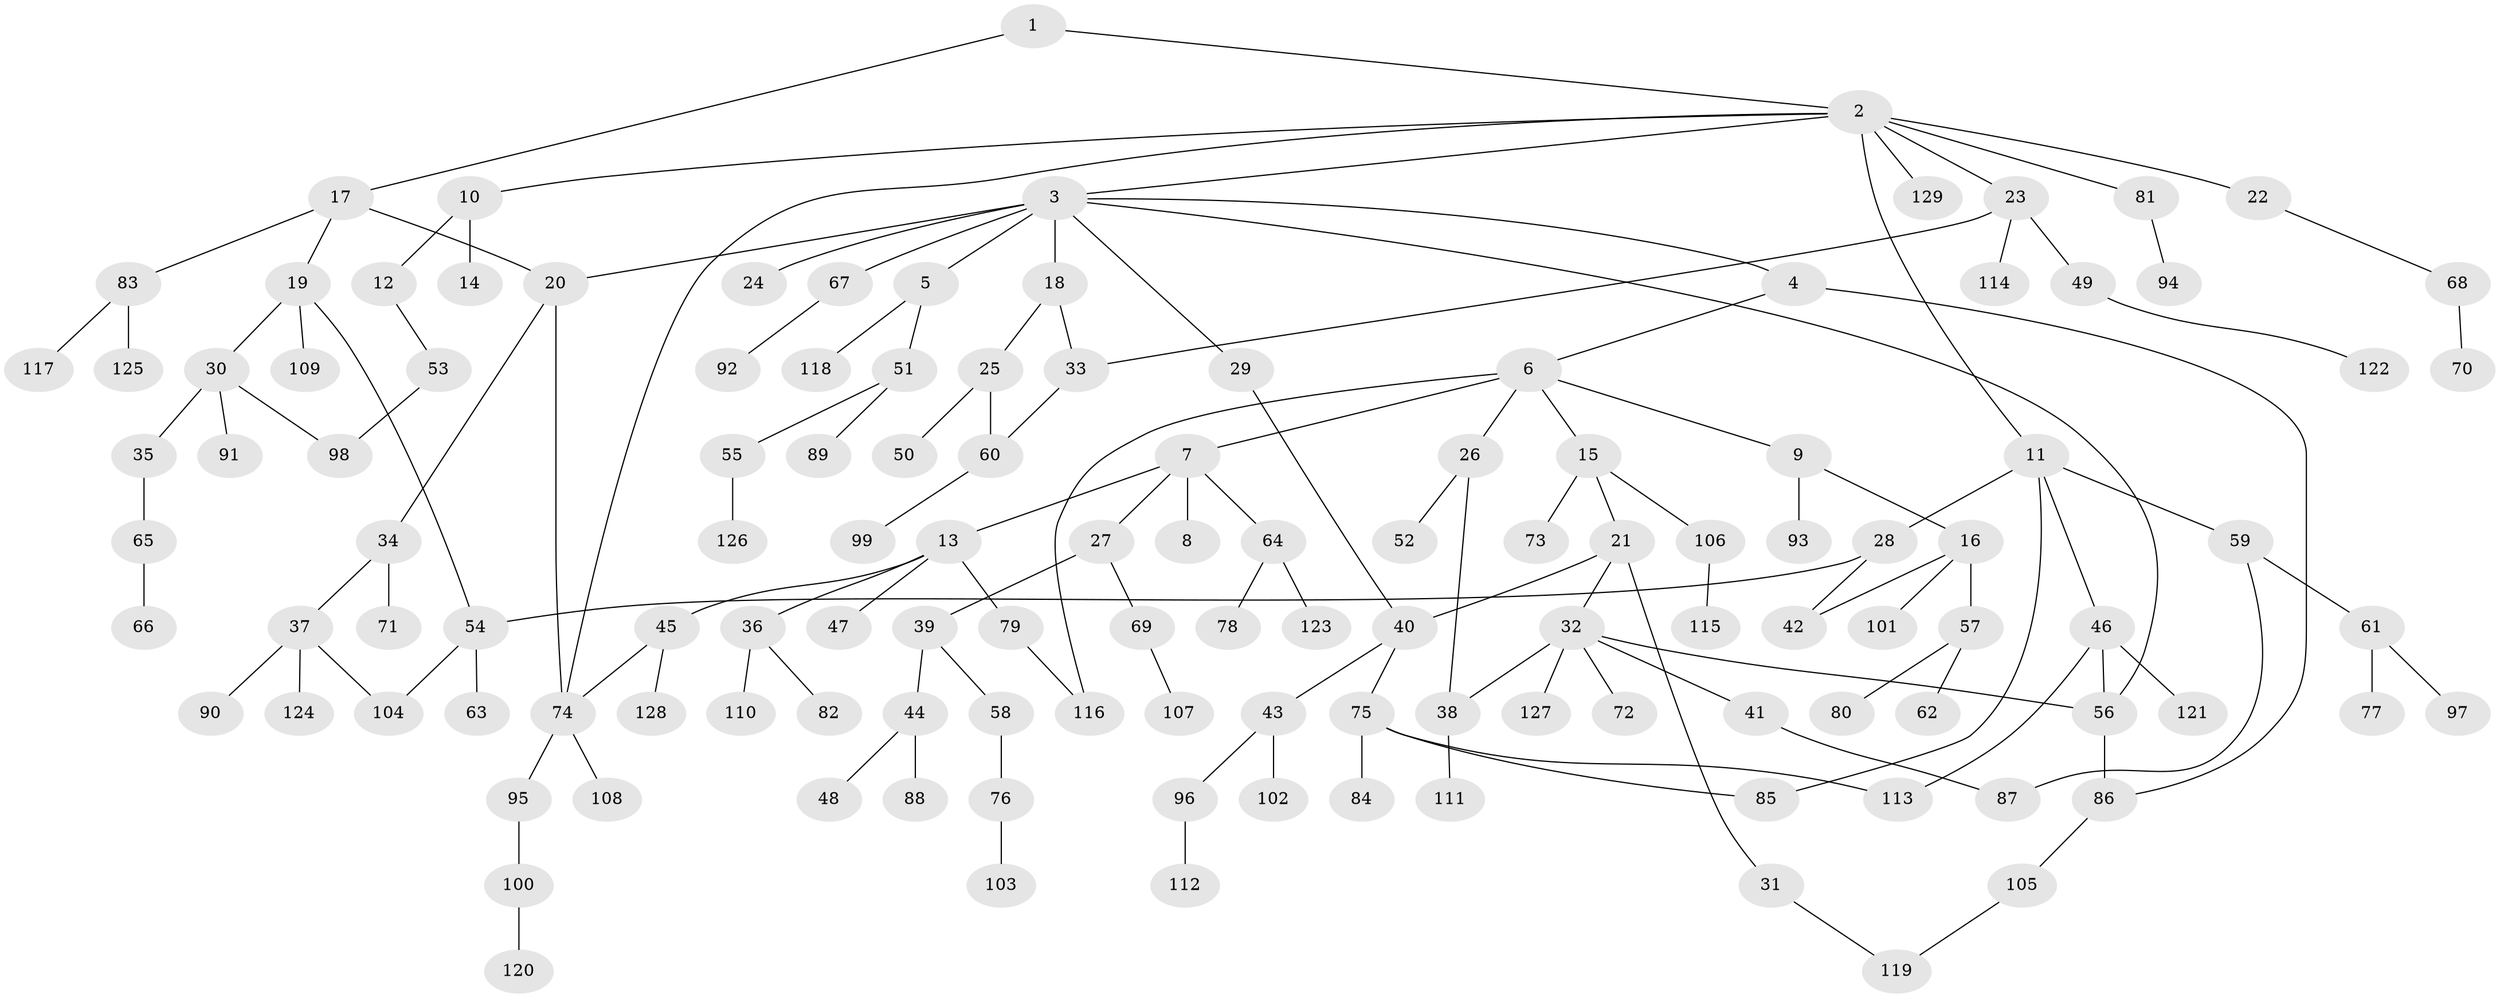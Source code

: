 // Generated by graph-tools (version 1.1) at 2025/01/03/09/25 03:01:03]
// undirected, 129 vertices, 147 edges
graph export_dot {
graph [start="1"]
  node [color=gray90,style=filled];
  1;
  2;
  3;
  4;
  5;
  6;
  7;
  8;
  9;
  10;
  11;
  12;
  13;
  14;
  15;
  16;
  17;
  18;
  19;
  20;
  21;
  22;
  23;
  24;
  25;
  26;
  27;
  28;
  29;
  30;
  31;
  32;
  33;
  34;
  35;
  36;
  37;
  38;
  39;
  40;
  41;
  42;
  43;
  44;
  45;
  46;
  47;
  48;
  49;
  50;
  51;
  52;
  53;
  54;
  55;
  56;
  57;
  58;
  59;
  60;
  61;
  62;
  63;
  64;
  65;
  66;
  67;
  68;
  69;
  70;
  71;
  72;
  73;
  74;
  75;
  76;
  77;
  78;
  79;
  80;
  81;
  82;
  83;
  84;
  85;
  86;
  87;
  88;
  89;
  90;
  91;
  92;
  93;
  94;
  95;
  96;
  97;
  98;
  99;
  100;
  101;
  102;
  103;
  104;
  105;
  106;
  107;
  108;
  109;
  110;
  111;
  112;
  113;
  114;
  115;
  116;
  117;
  118;
  119;
  120;
  121;
  122;
  123;
  124;
  125;
  126;
  127;
  128;
  129;
  1 -- 2;
  1 -- 17;
  2 -- 3;
  2 -- 10;
  2 -- 11;
  2 -- 22;
  2 -- 23;
  2 -- 81;
  2 -- 129;
  2 -- 74;
  3 -- 4;
  3 -- 5;
  3 -- 18;
  3 -- 20;
  3 -- 24;
  3 -- 29;
  3 -- 67;
  3 -- 56;
  4 -- 6;
  4 -- 86;
  5 -- 51;
  5 -- 118;
  6 -- 7;
  6 -- 9;
  6 -- 15;
  6 -- 26;
  6 -- 116;
  7 -- 8;
  7 -- 13;
  7 -- 27;
  7 -- 64;
  9 -- 16;
  9 -- 93;
  10 -- 12;
  10 -- 14;
  11 -- 28;
  11 -- 46;
  11 -- 59;
  11 -- 85;
  12 -- 53;
  13 -- 36;
  13 -- 45;
  13 -- 47;
  13 -- 79;
  15 -- 21;
  15 -- 73;
  15 -- 106;
  16 -- 42;
  16 -- 57;
  16 -- 101;
  17 -- 19;
  17 -- 83;
  17 -- 20;
  18 -- 25;
  18 -- 33;
  19 -- 30;
  19 -- 54;
  19 -- 109;
  20 -- 34;
  20 -- 74;
  21 -- 31;
  21 -- 32;
  21 -- 40;
  22 -- 68;
  23 -- 49;
  23 -- 114;
  23 -- 33;
  25 -- 50;
  25 -- 60;
  26 -- 38;
  26 -- 52;
  27 -- 39;
  27 -- 69;
  28 -- 42;
  28 -- 54;
  29 -- 40;
  30 -- 35;
  30 -- 91;
  30 -- 98;
  31 -- 119;
  32 -- 41;
  32 -- 56;
  32 -- 72;
  32 -- 127;
  32 -- 38;
  33 -- 60;
  34 -- 37;
  34 -- 71;
  35 -- 65;
  36 -- 82;
  36 -- 110;
  37 -- 90;
  37 -- 104;
  37 -- 124;
  38 -- 111;
  39 -- 44;
  39 -- 58;
  40 -- 43;
  40 -- 75;
  41 -- 87;
  43 -- 96;
  43 -- 102;
  44 -- 48;
  44 -- 88;
  45 -- 74;
  45 -- 128;
  46 -- 121;
  46 -- 56;
  46 -- 113;
  49 -- 122;
  51 -- 55;
  51 -- 89;
  53 -- 98;
  54 -- 63;
  54 -- 104;
  55 -- 126;
  56 -- 86;
  57 -- 62;
  57 -- 80;
  58 -- 76;
  59 -- 61;
  59 -- 87;
  60 -- 99;
  61 -- 77;
  61 -- 97;
  64 -- 78;
  64 -- 123;
  65 -- 66;
  67 -- 92;
  68 -- 70;
  69 -- 107;
  74 -- 95;
  74 -- 108;
  75 -- 84;
  75 -- 113;
  75 -- 85;
  76 -- 103;
  79 -- 116;
  81 -- 94;
  83 -- 117;
  83 -- 125;
  86 -- 105;
  95 -- 100;
  96 -- 112;
  100 -- 120;
  105 -- 119;
  106 -- 115;
}
